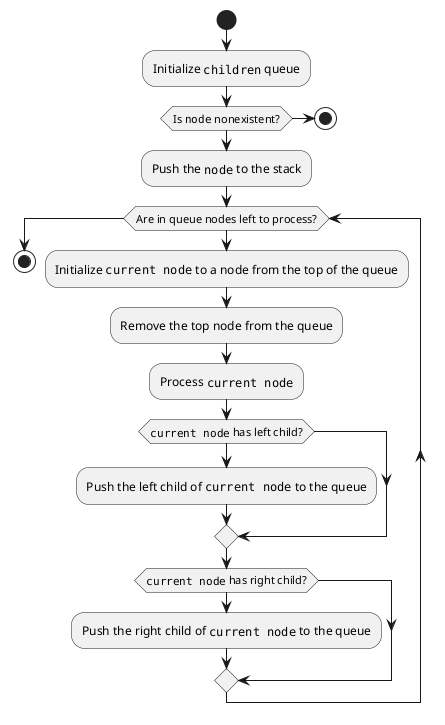 @startuml
'https://plantuml.com/activity-diagram-beta

start

:Initialize ""children"" queue;

if (Is ""node"" nonexistent?)
    stop
end if

:Push the ""node"" to the stack;

while (Are in queue nodes left to process?)
    :Initialize ""current node"" to a node from the top of the queue;
    :Remove the top node from the queue;

    :Process ""current node"";

    if (""current node"" has left child?)
        :Push the left child of ""current node"" to the queue;
    end if
    if (""current node"" has right child?)
        :Push the right child of ""current node"" to the queue;
    end if
end while

stop

@enduml
